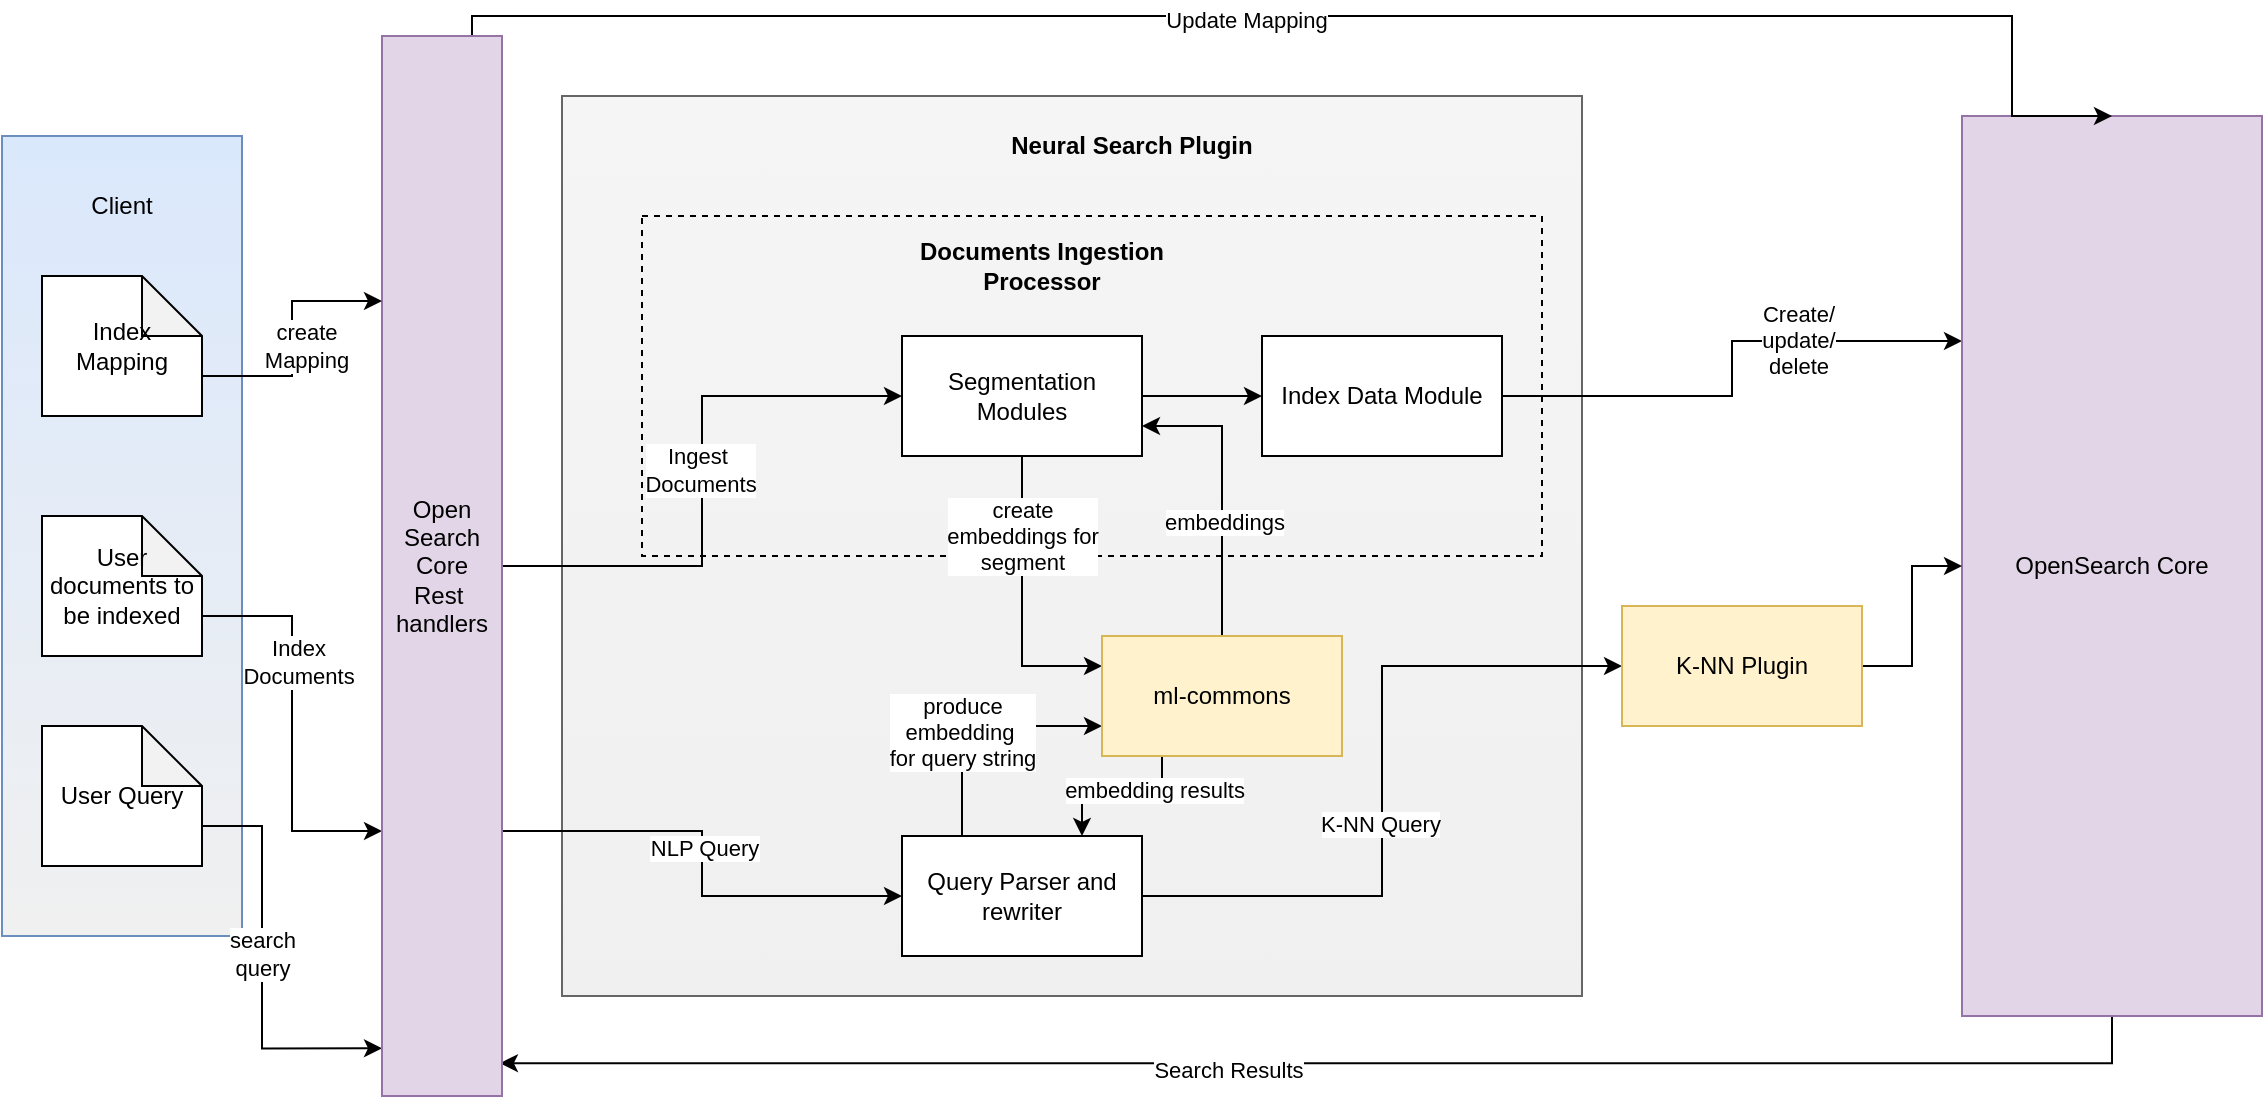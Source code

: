 <mxfile version="20.3.3" type="github">
  <diagram id="sE7S0_vCe3qUs2bpUqzy" name="Page-1">
    <mxGraphModel dx="2148" dy="1910" grid="1" gridSize="10" guides="1" tooltips="1" connect="1" arrows="1" fold="1" page="1" pageScale="1" pageWidth="850" pageHeight="1100" math="0" shadow="0">
      <root>
        <mxCell id="0" />
        <mxCell id="1" parent="0" />
        <mxCell id="t83Rr9T0d2SsmEOGmOZ2-1" value="" style="rounded=0;whiteSpace=wrap;html=1;fillColor=#dae8fc;strokeColor=#6c8ebf;gradientColor=#F0F0F0;" vertex="1" parent="1">
          <mxGeometry x="-290" y="-50" width="120" height="400" as="geometry" />
        </mxCell>
        <mxCell id="t83Rr9T0d2SsmEOGmOZ2-2" value="" style="rounded=0;whiteSpace=wrap;html=1;fillColor=#f5f5f5;fontColor=#333333;strokeColor=#666666;gradientColor=#F0F0F0;" vertex="1" parent="1">
          <mxGeometry x="-10" y="-70" width="510" height="450" as="geometry" />
        </mxCell>
        <mxCell id="t83Rr9T0d2SsmEOGmOZ2-3" value="" style="rounded=0;whiteSpace=wrap;html=1;gradientColor=none;fillColor=none;dashed=1;" vertex="1" parent="1">
          <mxGeometry x="30" y="-10" width="450" height="170" as="geometry" />
        </mxCell>
        <mxCell id="t83Rr9T0d2SsmEOGmOZ2-4" style="edgeStyle=orthogonalEdgeStyle;rounded=0;orthogonalLoop=1;jettySize=auto;html=1;exitX=1;exitY=0.5;exitDx=0;exitDy=0;entryX=0;entryY=0.5;entryDx=0;entryDy=0;" edge="1" parent="1" source="t83Rr9T0d2SsmEOGmOZ2-7" target="t83Rr9T0d2SsmEOGmOZ2-19">
          <mxGeometry relative="1" as="geometry" />
        </mxCell>
        <mxCell id="t83Rr9T0d2SsmEOGmOZ2-5" style="edgeStyle=orthogonalEdgeStyle;rounded=0;orthogonalLoop=1;jettySize=auto;html=1;exitX=0.5;exitY=1;exitDx=0;exitDy=0;entryX=0;entryY=0.25;entryDx=0;entryDy=0;" edge="1" parent="1" source="t83Rr9T0d2SsmEOGmOZ2-7" target="t83Rr9T0d2SsmEOGmOZ2-30">
          <mxGeometry relative="1" as="geometry" />
        </mxCell>
        <mxCell id="t83Rr9T0d2SsmEOGmOZ2-6" value="create&lt;br&gt;embeddings for&lt;br&gt;segment" style="edgeLabel;html=1;align=center;verticalAlign=middle;resizable=0;points=[];" vertex="1" connectable="0" parent="t83Rr9T0d2SsmEOGmOZ2-5">
          <mxGeometry x="-0.641" relative="1" as="geometry">
            <mxPoint y="14" as="offset" />
          </mxGeometry>
        </mxCell>
        <mxCell id="t83Rr9T0d2SsmEOGmOZ2-7" value="Segmentation Modules" style="rounded=0;whiteSpace=wrap;html=1;" vertex="1" parent="1">
          <mxGeometry x="160" y="50" width="120" height="60" as="geometry" />
        </mxCell>
        <mxCell id="t83Rr9T0d2SsmEOGmOZ2-8" style="edgeStyle=orthogonalEdgeStyle;rounded=0;orthogonalLoop=1;jettySize=auto;html=1;exitX=1;exitY=0.5;exitDx=0;exitDy=0;entryX=0;entryY=0.5;entryDx=0;entryDy=0;" edge="1" parent="1" source="t83Rr9T0d2SsmEOGmOZ2-12" target="NP2L6Ua-xuAJq5MetznZ-1">
          <mxGeometry relative="1" as="geometry">
            <mxPoint x="380" y="330" as="targetPoint" />
          </mxGeometry>
        </mxCell>
        <mxCell id="t83Rr9T0d2SsmEOGmOZ2-9" value="K-NN Query" style="edgeLabel;html=1;align=center;verticalAlign=middle;resizable=0;points=[];" vertex="1" connectable="0" parent="t83Rr9T0d2SsmEOGmOZ2-8">
          <mxGeometry x="-0.12" y="1" relative="1" as="geometry">
            <mxPoint as="offset" />
          </mxGeometry>
        </mxCell>
        <mxCell id="t83Rr9T0d2SsmEOGmOZ2-10" style="edgeStyle=orthogonalEdgeStyle;rounded=0;orthogonalLoop=1;jettySize=auto;html=1;exitX=0.25;exitY=0;exitDx=0;exitDy=0;entryX=0;entryY=0.75;entryDx=0;entryDy=0;" edge="1" parent="1" source="t83Rr9T0d2SsmEOGmOZ2-12" target="t83Rr9T0d2SsmEOGmOZ2-30">
          <mxGeometry relative="1" as="geometry" />
        </mxCell>
        <mxCell id="t83Rr9T0d2SsmEOGmOZ2-11" value="produce&lt;br&gt;embedding&amp;nbsp;&lt;br&gt;for query string" style="edgeLabel;html=1;align=center;verticalAlign=middle;resizable=0;points=[];" vertex="1" connectable="0" parent="t83Rr9T0d2SsmEOGmOZ2-10">
          <mxGeometry x="-0.168" relative="1" as="geometry">
            <mxPoint as="offset" />
          </mxGeometry>
        </mxCell>
        <mxCell id="t83Rr9T0d2SsmEOGmOZ2-12" value="Query Parser and rewriter" style="rounded=0;whiteSpace=wrap;html=1;" vertex="1" parent="1">
          <mxGeometry x="160" y="300" width="120" height="60" as="geometry" />
        </mxCell>
        <mxCell id="t83Rr9T0d2SsmEOGmOZ2-13" style="edgeStyle=orthogonalEdgeStyle;rounded=0;orthogonalLoop=1;jettySize=auto;html=1;exitX=1;exitY=0.5;exitDx=0;exitDy=0;entryX=0;entryY=0.5;entryDx=0;entryDy=0;" edge="1" parent="1" source="t83Rr9T0d2SsmEOGmOZ2-38" target="t83Rr9T0d2SsmEOGmOZ2-7">
          <mxGeometry relative="1" as="geometry" />
        </mxCell>
        <mxCell id="t83Rr9T0d2SsmEOGmOZ2-14" value="Ingest&amp;nbsp;&lt;br&gt;Documents" style="edgeLabel;html=1;align=center;verticalAlign=middle;resizable=0;points=[];" vertex="1" connectable="0" parent="t83Rr9T0d2SsmEOGmOZ2-13">
          <mxGeometry x="0.042" y="1" relative="1" as="geometry">
            <mxPoint as="offset" />
          </mxGeometry>
        </mxCell>
        <mxCell id="t83Rr9T0d2SsmEOGmOZ2-15" style="edgeStyle=orthogonalEdgeStyle;rounded=0;orthogonalLoop=1;jettySize=auto;html=1;exitX=1;exitY=0.75;exitDx=0;exitDy=0;entryX=0;entryY=0.5;entryDx=0;entryDy=0;" edge="1" parent="1" source="t83Rr9T0d2SsmEOGmOZ2-38" target="t83Rr9T0d2SsmEOGmOZ2-12">
          <mxGeometry relative="1" as="geometry">
            <mxPoint x="50" y="270" as="sourcePoint" />
          </mxGeometry>
        </mxCell>
        <mxCell id="t83Rr9T0d2SsmEOGmOZ2-16" value="NLP Query" style="edgeLabel;html=1;align=center;verticalAlign=middle;resizable=0;points=[];" vertex="1" connectable="0" parent="t83Rr9T0d2SsmEOGmOZ2-15">
          <mxGeometry x="-0.067" y="1" relative="1" as="geometry">
            <mxPoint as="offset" />
          </mxGeometry>
        </mxCell>
        <mxCell id="t83Rr9T0d2SsmEOGmOZ2-17" style="edgeStyle=orthogonalEdgeStyle;rounded=0;orthogonalLoop=1;jettySize=auto;html=1;exitX=1;exitY=0.5;exitDx=0;exitDy=0;entryX=0;entryY=0.25;entryDx=0;entryDy=0;" edge="1" parent="1" source="t83Rr9T0d2SsmEOGmOZ2-19" target="t83Rr9T0d2SsmEOGmOZ2-33">
          <mxGeometry relative="1" as="geometry" />
        </mxCell>
        <mxCell id="t83Rr9T0d2SsmEOGmOZ2-18" value="Create/&lt;br&gt;update/&lt;br&gt;delete" style="edgeLabel;html=1;align=center;verticalAlign=middle;resizable=0;points=[];" vertex="1" connectable="0" parent="t83Rr9T0d2SsmEOGmOZ2-17">
          <mxGeometry x="0.364" y="1" relative="1" as="geometry">
            <mxPoint as="offset" />
          </mxGeometry>
        </mxCell>
        <mxCell id="t83Rr9T0d2SsmEOGmOZ2-19" value="Index Data Module" style="rounded=0;whiteSpace=wrap;html=1;" vertex="1" parent="1">
          <mxGeometry x="340" y="50" width="120" height="60" as="geometry" />
        </mxCell>
        <mxCell id="t83Rr9T0d2SsmEOGmOZ2-20" style="edgeStyle=orthogonalEdgeStyle;rounded=0;orthogonalLoop=1;jettySize=auto;html=1;exitX=0;exitY=0;exitDx=80;exitDy=50;exitPerimeter=0;entryX=0;entryY=0.75;entryDx=0;entryDy=0;" edge="1" parent="1" source="t83Rr9T0d2SsmEOGmOZ2-22" target="t83Rr9T0d2SsmEOGmOZ2-38">
          <mxGeometry relative="1" as="geometry" />
        </mxCell>
        <mxCell id="t83Rr9T0d2SsmEOGmOZ2-21" value="Index&lt;br&gt;Documents" style="edgeLabel;html=1;align=center;verticalAlign=middle;resizable=0;points=[];" vertex="1" connectable="0" parent="t83Rr9T0d2SsmEOGmOZ2-20">
          <mxGeometry x="-0.182" y="-1" relative="1" as="geometry">
            <mxPoint x="4" y="-13" as="offset" />
          </mxGeometry>
        </mxCell>
        <mxCell id="t83Rr9T0d2SsmEOGmOZ2-22" value="User documents to be indexed" style="shape=note;whiteSpace=wrap;html=1;backgroundOutline=1;darkOpacity=0.05;" vertex="1" parent="1">
          <mxGeometry x="-270" y="140" width="80" height="70" as="geometry" />
        </mxCell>
        <mxCell id="t83Rr9T0d2SsmEOGmOZ2-23" style="edgeStyle=orthogonalEdgeStyle;rounded=0;orthogonalLoop=1;jettySize=auto;html=1;exitX=0;exitY=0;exitDx=80;exitDy=50;exitPerimeter=0;entryX=0;entryY=0.955;entryDx=0;entryDy=0;entryPerimeter=0;" edge="1" parent="1" source="t83Rr9T0d2SsmEOGmOZ2-25" target="t83Rr9T0d2SsmEOGmOZ2-38">
          <mxGeometry relative="1" as="geometry">
            <Array as="points">
              <mxPoint x="-160" y="295" />
              <mxPoint x="-160" y="406" />
            </Array>
          </mxGeometry>
        </mxCell>
        <mxCell id="t83Rr9T0d2SsmEOGmOZ2-24" value="search&lt;br&gt;query" style="edgeLabel;html=1;align=center;verticalAlign=middle;resizable=0;points=[];" vertex="1" connectable="0" parent="t83Rr9T0d2SsmEOGmOZ2-23">
          <mxGeometry x="-0.072" relative="1" as="geometry">
            <mxPoint as="offset" />
          </mxGeometry>
        </mxCell>
        <mxCell id="t83Rr9T0d2SsmEOGmOZ2-25" value="User Query" style="shape=note;whiteSpace=wrap;html=1;backgroundOutline=1;darkOpacity=0.05;" vertex="1" parent="1">
          <mxGeometry x="-270" y="245" width="80" height="70" as="geometry" />
        </mxCell>
        <mxCell id="t83Rr9T0d2SsmEOGmOZ2-26" style="edgeStyle=orthogonalEdgeStyle;rounded=0;orthogonalLoop=1;jettySize=auto;html=1;exitX=0.25;exitY=1;exitDx=0;exitDy=0;entryX=0.75;entryY=0;entryDx=0;entryDy=0;" edge="1" parent="1" source="t83Rr9T0d2SsmEOGmOZ2-30" target="t83Rr9T0d2SsmEOGmOZ2-12">
          <mxGeometry relative="1" as="geometry" />
        </mxCell>
        <mxCell id="t83Rr9T0d2SsmEOGmOZ2-27" value="embedding results" style="edgeLabel;html=1;align=center;verticalAlign=middle;resizable=0;points=[];" vertex="1" connectable="0" parent="t83Rr9T0d2SsmEOGmOZ2-26">
          <mxGeometry x="-0.4" y="2" relative="1" as="geometry">
            <mxPoint y="-5" as="offset" />
          </mxGeometry>
        </mxCell>
        <mxCell id="t83Rr9T0d2SsmEOGmOZ2-28" style="edgeStyle=orthogonalEdgeStyle;rounded=0;orthogonalLoop=1;jettySize=auto;html=1;exitX=0.5;exitY=0;exitDx=0;exitDy=0;entryX=1;entryY=0.75;entryDx=0;entryDy=0;" edge="1" parent="1" source="t83Rr9T0d2SsmEOGmOZ2-30" target="t83Rr9T0d2SsmEOGmOZ2-7">
          <mxGeometry relative="1" as="geometry" />
        </mxCell>
        <mxCell id="t83Rr9T0d2SsmEOGmOZ2-29" value="embeddings" style="edgeLabel;html=1;align=center;verticalAlign=middle;resizable=0;points=[];" vertex="1" connectable="0" parent="t83Rr9T0d2SsmEOGmOZ2-28">
          <mxGeometry x="-0.214" y="-1" relative="1" as="geometry">
            <mxPoint as="offset" />
          </mxGeometry>
        </mxCell>
        <mxCell id="t83Rr9T0d2SsmEOGmOZ2-30" value="ml-commons" style="rounded=0;whiteSpace=wrap;html=1;fillColor=#fff2cc;strokeColor=#d6b656;" vertex="1" parent="1">
          <mxGeometry x="260" y="200" width="120" height="60" as="geometry" />
        </mxCell>
        <mxCell id="t83Rr9T0d2SsmEOGmOZ2-31" style="edgeStyle=orthogonalEdgeStyle;rounded=0;orthogonalLoop=1;jettySize=auto;html=1;exitX=0.5;exitY=1;exitDx=0;exitDy=0;entryX=0.983;entryY=0.969;entryDx=0;entryDy=0;entryPerimeter=0;" edge="1" parent="1" source="t83Rr9T0d2SsmEOGmOZ2-33" target="t83Rr9T0d2SsmEOGmOZ2-38">
          <mxGeometry relative="1" as="geometry" />
        </mxCell>
        <mxCell id="t83Rr9T0d2SsmEOGmOZ2-32" value="Search Results" style="edgeLabel;html=1;align=center;verticalAlign=middle;resizable=0;points=[];" vertex="1" connectable="0" parent="t83Rr9T0d2SsmEOGmOZ2-31">
          <mxGeometry x="0.123" y="2" relative="1" as="geometry">
            <mxPoint y="1" as="offset" />
          </mxGeometry>
        </mxCell>
        <mxCell id="t83Rr9T0d2SsmEOGmOZ2-33" value="OpenSearch Core" style="rounded=0;whiteSpace=wrap;html=1;fillColor=#e1d5e7;strokeColor=#9673a6;" vertex="1" parent="1">
          <mxGeometry x="690" y="-60" width="150" height="450" as="geometry" />
        </mxCell>
        <mxCell id="t83Rr9T0d2SsmEOGmOZ2-34" value="&lt;b&gt;Neural Search Plugin&lt;/b&gt;" style="text;html=1;strokeColor=none;fillColor=none;align=center;verticalAlign=middle;whiteSpace=wrap;rounded=0;" vertex="1" parent="1">
          <mxGeometry x="205" y="-60" width="140" height="30" as="geometry" />
        </mxCell>
        <mxCell id="t83Rr9T0d2SsmEOGmOZ2-35" value="&lt;b&gt;Documents Ingestion Processor&lt;/b&gt;" style="text;html=1;strokeColor=none;fillColor=none;align=center;verticalAlign=middle;whiteSpace=wrap;rounded=0;" vertex="1" parent="1">
          <mxGeometry x="160" width="140" height="30" as="geometry" />
        </mxCell>
        <mxCell id="t83Rr9T0d2SsmEOGmOZ2-36" style="edgeStyle=orthogonalEdgeStyle;rounded=0;orthogonalLoop=1;jettySize=auto;html=1;exitX=0.75;exitY=0;exitDx=0;exitDy=0;entryX=0.5;entryY=0;entryDx=0;entryDy=0;" edge="1" parent="1" source="t83Rr9T0d2SsmEOGmOZ2-38" target="t83Rr9T0d2SsmEOGmOZ2-33">
          <mxGeometry relative="1" as="geometry">
            <Array as="points">
              <mxPoint x="-55" y="-110" />
              <mxPoint x="715" y="-110" />
            </Array>
          </mxGeometry>
        </mxCell>
        <mxCell id="t83Rr9T0d2SsmEOGmOZ2-37" value="Update Mapping" style="edgeLabel;html=1;align=center;verticalAlign=middle;resizable=0;points=[];" vertex="1" connectable="0" parent="t83Rr9T0d2SsmEOGmOZ2-36">
          <mxGeometry x="-0.099" y="-2" relative="1" as="geometry">
            <mxPoint as="offset" />
          </mxGeometry>
        </mxCell>
        <mxCell id="t83Rr9T0d2SsmEOGmOZ2-38" value="Open &lt;br&gt;Search&lt;br&gt;Core&lt;br&gt;Rest&amp;nbsp;&lt;br&gt;handlers" style="rounded=0;whiteSpace=wrap;html=1;fillColor=#e1d5e7;strokeColor=#9673a6;" vertex="1" parent="1">
          <mxGeometry x="-100" y="-100" width="60" height="530" as="geometry" />
        </mxCell>
        <mxCell id="t83Rr9T0d2SsmEOGmOZ2-39" style="edgeStyle=orthogonalEdgeStyle;rounded=0;orthogonalLoop=1;jettySize=auto;html=1;exitX=0;exitY=0;exitDx=80;exitDy=50;exitPerimeter=0;entryX=0;entryY=0.25;entryDx=0;entryDy=0;" edge="1" parent="1" source="t83Rr9T0d2SsmEOGmOZ2-41" target="t83Rr9T0d2SsmEOGmOZ2-38">
          <mxGeometry relative="1" as="geometry" />
        </mxCell>
        <mxCell id="t83Rr9T0d2SsmEOGmOZ2-40" value="create&lt;br&gt;Mapping" style="edgeLabel;html=1;align=center;verticalAlign=middle;resizable=0;points=[];" vertex="1" connectable="0" parent="t83Rr9T0d2SsmEOGmOZ2-39">
          <mxGeometry x="-0.259" y="2" relative="1" as="geometry">
            <mxPoint x="9" y="-13" as="offset" />
          </mxGeometry>
        </mxCell>
        <mxCell id="t83Rr9T0d2SsmEOGmOZ2-41" value="Index Mapping" style="shape=note;whiteSpace=wrap;html=1;backgroundOutline=1;darkOpacity=0.05;" vertex="1" parent="1">
          <mxGeometry x="-270" y="20" width="80" height="70" as="geometry" />
        </mxCell>
        <mxCell id="t83Rr9T0d2SsmEOGmOZ2-42" value="Client" style="text;html=1;strokeColor=none;fillColor=none;align=center;verticalAlign=middle;whiteSpace=wrap;rounded=0;" vertex="1" parent="1">
          <mxGeometry x="-260" y="-30" width="60" height="30" as="geometry" />
        </mxCell>
        <mxCell id="NP2L6Ua-xuAJq5MetznZ-2" style="edgeStyle=orthogonalEdgeStyle;rounded=0;orthogonalLoop=1;jettySize=auto;html=1;exitX=1;exitY=0.5;exitDx=0;exitDy=0;" edge="1" parent="1" source="NP2L6Ua-xuAJq5MetznZ-1" target="t83Rr9T0d2SsmEOGmOZ2-33">
          <mxGeometry relative="1" as="geometry" />
        </mxCell>
        <mxCell id="NP2L6Ua-xuAJq5MetznZ-1" value="K-NN Plugin" style="rounded=0;whiteSpace=wrap;html=1;fillColor=#fff2cc;strokeColor=#d6b656;" vertex="1" parent="1">
          <mxGeometry x="520" y="185" width="120" height="60" as="geometry" />
        </mxCell>
      </root>
    </mxGraphModel>
  </diagram>
</mxfile>
